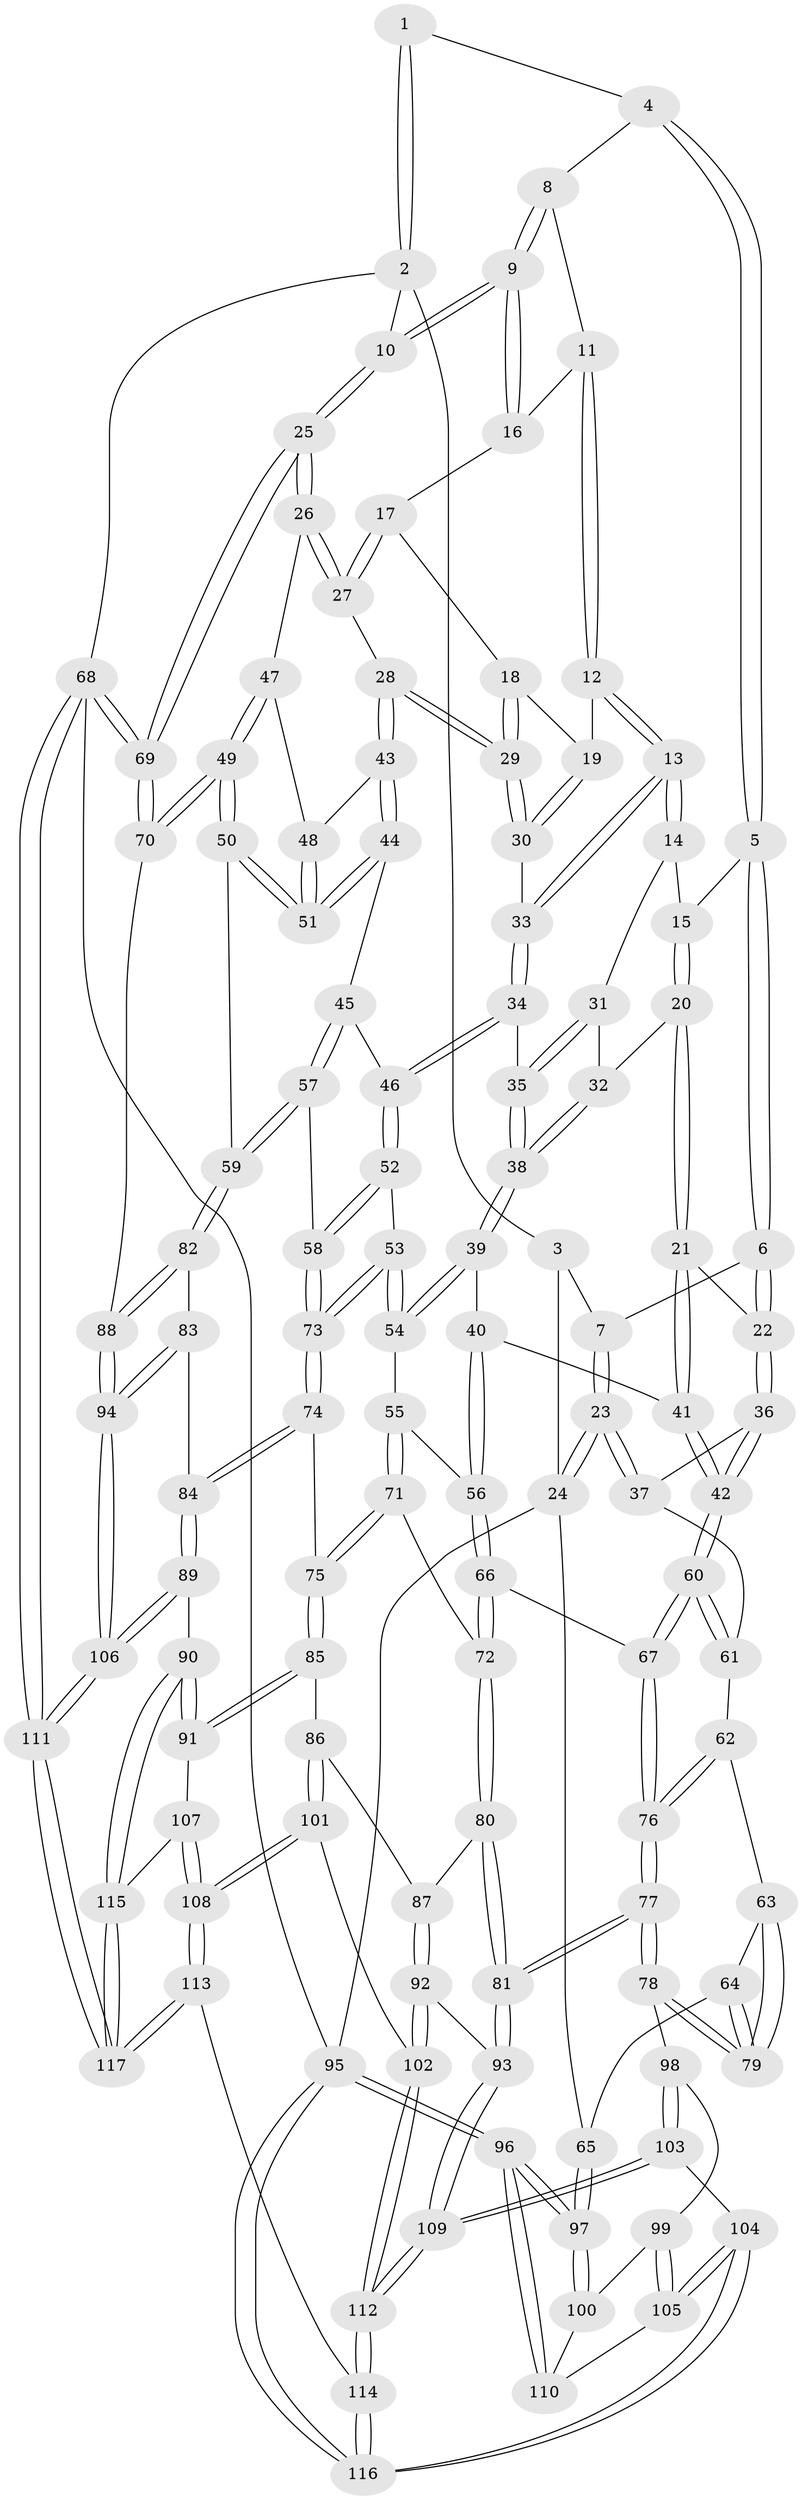 // Generated by graph-tools (version 1.1) at 2025/38/03/09/25 02:38:37]
// undirected, 117 vertices, 289 edges
graph export_dot {
graph [start="1"]
  node [color=gray90,style=filled];
  1 [pos="+0.5848974312205398+0"];
  2 [pos="+1+0"];
  3 [pos="+0.12068311781458799+0"];
  4 [pos="+0.5858977836717945+0"];
  5 [pos="+0.5608053321833619+0.018440343548230414"];
  6 [pos="+0.35628666097398326+0.1663973579237169"];
  7 [pos="+0.20258634895243102+0.04180522110462487"];
  8 [pos="+0.7371914180305709+0.08610870238472507"];
  9 [pos="+1+0"];
  10 [pos="+1+0"];
  11 [pos="+0.745272471502623+0.09900492524744098"];
  12 [pos="+0.7213688380382982+0.2072158052502716"];
  13 [pos="+0.7192211171034418+0.20871096303007072"];
  14 [pos="+0.6647111084328782+0.20026126327066487"];
  15 [pos="+0.5702934819355785+0.07633324754768873"];
  16 [pos="+0.8526416488578579+0.12659316142705787"];
  17 [pos="+0.8436235218629293+0.16502140063259493"];
  18 [pos="+0.8268543972996869+0.19146533715807149"];
  19 [pos="+0.75728313331802+0.20742203185360508"];
  20 [pos="+0.5078597255151267+0.2760281068087726"];
  21 [pos="+0.4561127598411189+0.2834109259623699"];
  22 [pos="+0.3743881782566116+0.24562250364421903"];
  23 [pos="+0.05776003002088468+0.3831182785464776"];
  24 [pos="+0+0.4343949411156032"];
  25 [pos="+1+0.24216821166196018"];
  26 [pos="+1+0.246011136861733"];
  27 [pos="+1+0.29406427295284104"];
  28 [pos="+0.88558780285054+0.33738807802866305"];
  29 [pos="+0.8720437545983009+0.3310619949426377"];
  30 [pos="+0.8424579293872493+0.32963059007522844"];
  31 [pos="+0.6474853335174104+0.22138623023038098"];
  32 [pos="+0.5208165013723772+0.28259453434238696"];
  33 [pos="+0.7311089096607241+0.3396905171806745"];
  34 [pos="+0.662793109614782+0.39919786099330534"];
  35 [pos="+0.6481665911484288+0.40122789601931835"];
  36 [pos="+0.2223897736587559+0.37932316847751624"];
  37 [pos="+0.14173232991210147+0.39326662849583055"];
  38 [pos="+0.6386659704850877+0.4042709003623932"];
  39 [pos="+0.6366402922404004+0.40727164084948325"];
  40 [pos="+0.6230636061775324+0.41556960113032165"];
  41 [pos="+0.42975937398910335+0.48563978474989394"];
  42 [pos="+0.4267275673755608+0.48921302012032164"];
  43 [pos="+0.8708189236274475+0.42752597004716386"];
  44 [pos="+0.819232888748432+0.47617499440694283"];
  45 [pos="+0.8015695683367566+0.48661625350386734"];
  46 [pos="+0.7736038342571322+0.4846863733109383"];
  47 [pos="+0.9305906378468464+0.461526604221744"];
  48 [pos="+0.8806372918365096+0.4366908218905667"];
  49 [pos="+1+0.6251154613160397"];
  50 [pos="+0.9678001196434698+0.6249992321795163"];
  51 [pos="+0.9244421349055125+0.5597501358537739"];
  52 [pos="+0.7275849476025524+0.5709419045498271"];
  53 [pos="+0.6737686641804765+0.5805015880512386"];
  54 [pos="+0.6547596628468284+0.5661816752600404"];
  55 [pos="+0.6427811490482543+0.5700582806648582"];
  56 [pos="+0.5556078297743684+0.5624578865717006"];
  57 [pos="+0.8548874186949192+0.6382155715178507"];
  58 [pos="+0.7964830692741334+0.6333870340640834"];
  59 [pos="+0.8743592873663313+0.6491499494831958"];
  60 [pos="+0.4276414875682205+0.5439267683162938"];
  61 [pos="+0.2513652757926449+0.5462546759186724"];
  62 [pos="+0.2590754613661685+0.6048173249553329"];
  63 [pos="+0.19290379883614017+0.6342660264099217"];
  64 [pos="+0.05923047410854735+0.6232543371017757"];
  65 [pos="+0+0.5903272835671397"];
  66 [pos="+0.46483000831497057+0.6041266923290386"];
  67 [pos="+0.4379954668945709+0.5868620503527973"];
  68 [pos="+1+1"];
  69 [pos="+1+0.6351325947210508"];
  70 [pos="+1+0.638428897052505"];
  71 [pos="+0.5547466957209406+0.6762202539569523"];
  72 [pos="+0.5018420018425028+0.6557916240146906"];
  73 [pos="+0.6762646852803728+0.7057045994905504"];
  74 [pos="+0.6721364465552031+0.7137051937953248"];
  75 [pos="+0.6212617708752887+0.7258686574182035"];
  76 [pos="+0.33647330928628655+0.6660123696309763"];
  77 [pos="+0.3000427467409452+0.7668634056548801"];
  78 [pos="+0.29235710493794+0.7675847217143155"];
  79 [pos="+0.28904318515075905+0.7644686868161318"];
  80 [pos="+0.4733686351279667+0.7384507639123389"];
  81 [pos="+0.3156461401111114+0.7815810444765513"];
  82 [pos="+0.8470567979898747+0.7256530767998882"];
  83 [pos="+0.8186333132160925+0.7584069360172756"];
  84 [pos="+0.7625789363274263+0.795458579838234"];
  85 [pos="+0.5893940909181937+0.8098628908871501"];
  86 [pos="+0.5790760373952335+0.8123627539804044"];
  87 [pos="+0.4837898289146923+0.7788473002388464"];
  88 [pos="+0.9443905824100045+0.8171999960519601"];
  89 [pos="+0.7596394137233266+0.8341505248177654"];
  90 [pos="+0.7137145203361823+0.8930094239112265"];
  91 [pos="+0.6023803732286838+0.8299319320894919"];
  92 [pos="+0.43723885241466026+0.8590698567082067"];
  93 [pos="+0.33280581750935784+0.809942049225543"];
  94 [pos="+0.9181241360425583+0.8696614765029624"];
  95 [pos="+0+1"];
  96 [pos="+0+1"];
  97 [pos="+0+0.80630296901582"];
  98 [pos="+0.24740615383953263+0.7900600219834554"];
  99 [pos="+0.23093829787256742+0.7963657432712132"];
  100 [pos="+0.1448579045815245+0.8135302904838299"];
  101 [pos="+0.5186238431772904+0.8647043581768923"];
  102 [pos="+0.43905148576781866+0.861843924286117"];
  103 [pos="+0.25257172955437357+0.9340728043031288"];
  104 [pos="+0.24940595560780468+0.9350373021100634"];
  105 [pos="+0.2232938864509419+0.9308374703992589"];
  106 [pos="+0.9086138609022295+0.9148086625263261"];
  107 [pos="+0.5861141752120025+0.9094394224773659"];
  108 [pos="+0.5564255190192936+0.9626965679187319"];
  109 [pos="+0.31341871249816283+0.9286026161750983"];
  110 [pos="+0.21143379166098142+0.9330519531240578"];
  111 [pos="+1+1"];
  112 [pos="+0.44091104896646727+1"];
  113 [pos="+0.5283330484899309+1"];
  114 [pos="+0.46934373885822667+1"];
  115 [pos="+0.7124041345283244+0.905573216435152"];
  116 [pos="+0.23446170187278995+1"];
  117 [pos="+0.7189553199955827+1"];
  1 -- 2;
  1 -- 2;
  1 -- 4;
  2 -- 3;
  2 -- 10;
  2 -- 68;
  3 -- 7;
  3 -- 24;
  4 -- 5;
  4 -- 5;
  4 -- 8;
  5 -- 6;
  5 -- 6;
  5 -- 15;
  6 -- 7;
  6 -- 22;
  6 -- 22;
  7 -- 23;
  7 -- 23;
  8 -- 9;
  8 -- 9;
  8 -- 11;
  9 -- 10;
  9 -- 10;
  9 -- 16;
  9 -- 16;
  10 -- 25;
  10 -- 25;
  11 -- 12;
  11 -- 12;
  11 -- 16;
  12 -- 13;
  12 -- 13;
  12 -- 19;
  13 -- 14;
  13 -- 14;
  13 -- 33;
  13 -- 33;
  14 -- 15;
  14 -- 31;
  15 -- 20;
  15 -- 20;
  16 -- 17;
  17 -- 18;
  17 -- 27;
  17 -- 27;
  18 -- 19;
  18 -- 29;
  18 -- 29;
  19 -- 30;
  19 -- 30;
  20 -- 21;
  20 -- 21;
  20 -- 32;
  21 -- 22;
  21 -- 41;
  21 -- 41;
  22 -- 36;
  22 -- 36;
  23 -- 24;
  23 -- 24;
  23 -- 37;
  23 -- 37;
  24 -- 65;
  24 -- 95;
  25 -- 26;
  25 -- 26;
  25 -- 69;
  25 -- 69;
  26 -- 27;
  26 -- 27;
  26 -- 47;
  27 -- 28;
  28 -- 29;
  28 -- 29;
  28 -- 43;
  28 -- 43;
  29 -- 30;
  29 -- 30;
  30 -- 33;
  31 -- 32;
  31 -- 35;
  31 -- 35;
  32 -- 38;
  32 -- 38;
  33 -- 34;
  33 -- 34;
  34 -- 35;
  34 -- 46;
  34 -- 46;
  35 -- 38;
  35 -- 38;
  36 -- 37;
  36 -- 42;
  36 -- 42;
  37 -- 61;
  38 -- 39;
  38 -- 39;
  39 -- 40;
  39 -- 54;
  39 -- 54;
  40 -- 41;
  40 -- 56;
  40 -- 56;
  41 -- 42;
  41 -- 42;
  42 -- 60;
  42 -- 60;
  43 -- 44;
  43 -- 44;
  43 -- 48;
  44 -- 45;
  44 -- 51;
  44 -- 51;
  45 -- 46;
  45 -- 57;
  45 -- 57;
  46 -- 52;
  46 -- 52;
  47 -- 48;
  47 -- 49;
  47 -- 49;
  48 -- 51;
  48 -- 51;
  49 -- 50;
  49 -- 50;
  49 -- 70;
  49 -- 70;
  50 -- 51;
  50 -- 51;
  50 -- 59;
  52 -- 53;
  52 -- 58;
  52 -- 58;
  53 -- 54;
  53 -- 54;
  53 -- 73;
  53 -- 73;
  54 -- 55;
  55 -- 56;
  55 -- 71;
  55 -- 71;
  56 -- 66;
  56 -- 66;
  57 -- 58;
  57 -- 59;
  57 -- 59;
  58 -- 73;
  58 -- 73;
  59 -- 82;
  59 -- 82;
  60 -- 61;
  60 -- 61;
  60 -- 67;
  60 -- 67;
  61 -- 62;
  62 -- 63;
  62 -- 76;
  62 -- 76;
  63 -- 64;
  63 -- 79;
  63 -- 79;
  64 -- 65;
  64 -- 79;
  64 -- 79;
  65 -- 97;
  65 -- 97;
  66 -- 67;
  66 -- 72;
  66 -- 72;
  67 -- 76;
  67 -- 76;
  68 -- 69;
  68 -- 69;
  68 -- 111;
  68 -- 111;
  68 -- 95;
  69 -- 70;
  69 -- 70;
  70 -- 88;
  71 -- 72;
  71 -- 75;
  71 -- 75;
  72 -- 80;
  72 -- 80;
  73 -- 74;
  73 -- 74;
  74 -- 75;
  74 -- 84;
  74 -- 84;
  75 -- 85;
  75 -- 85;
  76 -- 77;
  76 -- 77;
  77 -- 78;
  77 -- 78;
  77 -- 81;
  77 -- 81;
  78 -- 79;
  78 -- 79;
  78 -- 98;
  80 -- 81;
  80 -- 81;
  80 -- 87;
  81 -- 93;
  81 -- 93;
  82 -- 83;
  82 -- 88;
  82 -- 88;
  83 -- 84;
  83 -- 94;
  83 -- 94;
  84 -- 89;
  84 -- 89;
  85 -- 86;
  85 -- 91;
  85 -- 91;
  86 -- 87;
  86 -- 101;
  86 -- 101;
  87 -- 92;
  87 -- 92;
  88 -- 94;
  88 -- 94;
  89 -- 90;
  89 -- 106;
  89 -- 106;
  90 -- 91;
  90 -- 91;
  90 -- 115;
  90 -- 115;
  91 -- 107;
  92 -- 93;
  92 -- 102;
  92 -- 102;
  93 -- 109;
  93 -- 109;
  94 -- 106;
  94 -- 106;
  95 -- 96;
  95 -- 96;
  95 -- 116;
  95 -- 116;
  96 -- 97;
  96 -- 97;
  96 -- 110;
  96 -- 110;
  97 -- 100;
  97 -- 100;
  98 -- 99;
  98 -- 103;
  98 -- 103;
  99 -- 100;
  99 -- 105;
  99 -- 105;
  100 -- 110;
  101 -- 102;
  101 -- 108;
  101 -- 108;
  102 -- 112;
  102 -- 112;
  103 -- 104;
  103 -- 109;
  103 -- 109;
  104 -- 105;
  104 -- 105;
  104 -- 116;
  104 -- 116;
  105 -- 110;
  106 -- 111;
  106 -- 111;
  107 -- 108;
  107 -- 108;
  107 -- 115;
  108 -- 113;
  108 -- 113;
  109 -- 112;
  109 -- 112;
  111 -- 117;
  111 -- 117;
  112 -- 114;
  112 -- 114;
  113 -- 114;
  113 -- 117;
  113 -- 117;
  114 -- 116;
  114 -- 116;
  115 -- 117;
  115 -- 117;
}
